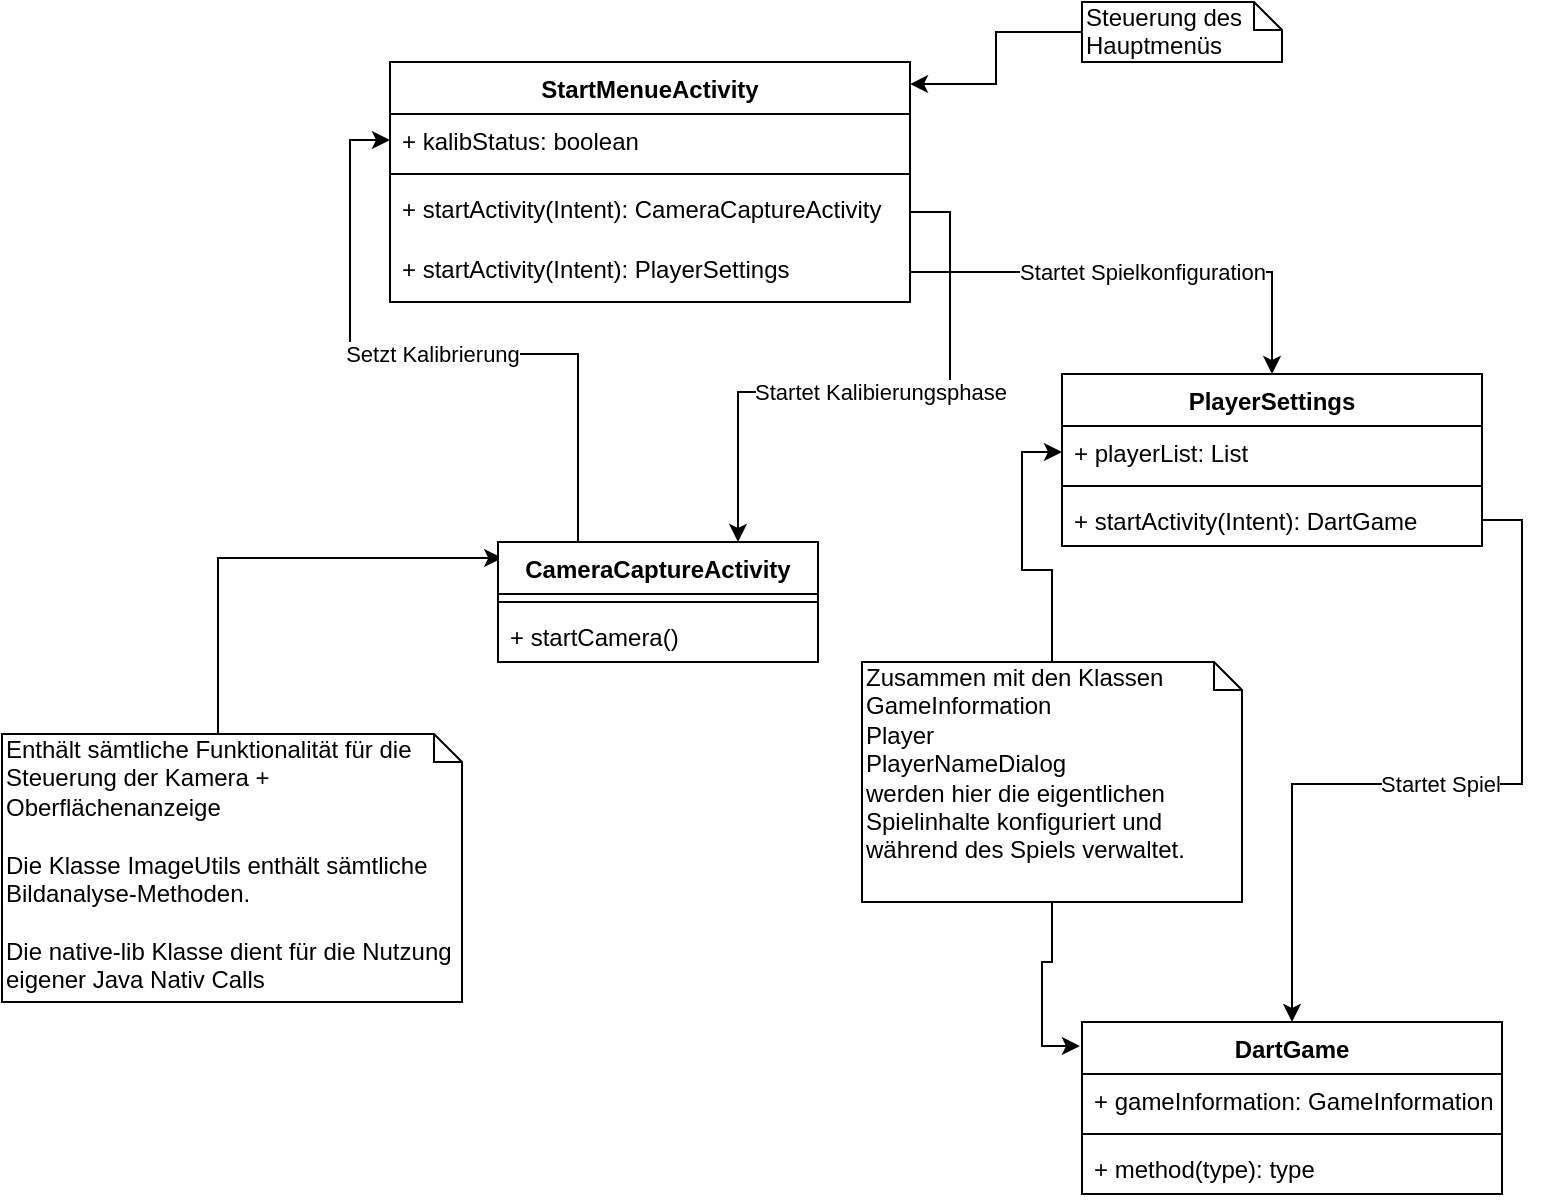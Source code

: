 <mxfile version="13.5.7" type="device" pages="4"><diagram id="C5RBs43oDa-KdzZeNtuy" name="classdiagramm v1"><mxGraphModel dx="1086" dy="806" grid="1" gridSize="10" guides="1" tooltips="1" connect="1" arrows="1" fold="1" page="1" pageScale="1" pageWidth="827" pageHeight="1169" math="0" shadow="0"><root><mxCell id="WIyWlLk6GJQsqaUBKTNV-0"/><mxCell id="WIyWlLk6GJQsqaUBKTNV-1" parent="WIyWlLk6GJQsqaUBKTNV-0"/><mxCell id="XlxyVb9DXTUw4nKg5wmI-33" style="edgeStyle=orthogonalEdgeStyle;rounded=0;orthogonalLoop=1;jettySize=auto;html=1;entryX=0.013;entryY=0.14;entryDx=0;entryDy=0;entryPerimeter=0;exitX=0;exitY=0;exitDx=108;exitDy=0;exitPerimeter=0;" parent="WIyWlLk6GJQsqaUBKTNV-1" source="XlxyVb9DXTUw4nKg5wmI-26" target="XlxyVb9DXTUw4nKg5wmI-18" edge="1"><mxGeometry relative="1" as="geometry"><Array as="points"><mxPoint x="128" y="318"/><mxPoint x="270" y="318"/></Array></mxGeometry></mxCell><mxCell id="XlxyVb9DXTUw4nKg5wmI-26" value="Enthält sämtliche Funktionalität für die Steuerung der Kamera + Oberflächenanzeige&lt;br&gt;&lt;br&gt;Die Klasse ImageUtils enthält sämtliche Bildanalyse-Methoden.&lt;br&gt;&lt;br&gt;Die native-lib Klasse dient für die Nutzung eigener Java Nativ Calls" style="shape=note;whiteSpace=wrap;html=1;size=14;verticalAlign=top;align=left;spacingTop=-6;glass=0;" parent="WIyWlLk6GJQsqaUBKTNV-1" vertex="1"><mxGeometry x="20" y="406" width="230" height="134" as="geometry"/></mxCell><mxCell id="XlxyVb9DXTUw4nKg5wmI-28" value="Startet Spielkonfiguration" style="edgeStyle=orthogonalEdgeStyle;rounded=0;orthogonalLoop=1;jettySize=auto;html=1;entryX=0.5;entryY=0;entryDx=0;entryDy=0;" parent="WIyWlLk6GJQsqaUBKTNV-1" source="XlxyVb9DXTUw4nKg5wmI-27" target="XlxyVb9DXTUw4nKg5wmI-14" edge="1"><mxGeometry relative="1" as="geometry"/></mxCell><mxCell id="XlxyVb9DXTUw4nKg5wmI-29" value="Startet Spiel" style="edgeStyle=orthogonalEdgeStyle;rounded=0;orthogonalLoop=1;jettySize=auto;html=1;" parent="WIyWlLk6GJQsqaUBKTNV-1" source="XlxyVb9DXTUw4nKg5wmI-17" target="XlxyVb9DXTUw4nKg5wmI-22" edge="1"><mxGeometry relative="1" as="geometry"/></mxCell><mxCell id="XlxyVb9DXTUw4nKg5wmI-10" value="StartMenueActivity" style="swimlane;fontStyle=1;align=center;verticalAlign=top;childLayout=stackLayout;horizontal=1;startSize=26;horizontalStack=0;resizeParent=1;resizeParentMax=0;resizeLast=0;collapsible=1;marginBottom=0;glass=0;" parent="WIyWlLk6GJQsqaUBKTNV-1" vertex="1"><mxGeometry x="214" y="70" width="260" height="120" as="geometry"/></mxCell><mxCell id="XlxyVb9DXTUw4nKg5wmI-11" value="+ kalibStatus: boolean" style="text;strokeColor=none;fillColor=none;align=left;verticalAlign=top;spacingLeft=4;spacingRight=4;overflow=hidden;rotatable=0;points=[[0,0.5],[1,0.5]];portConstraint=eastwest;" parent="XlxyVb9DXTUw4nKg5wmI-10" vertex="1"><mxGeometry y="26" width="260" height="26" as="geometry"/></mxCell><mxCell id="XlxyVb9DXTUw4nKg5wmI-12" value="" style="line;strokeWidth=1;fillColor=none;align=left;verticalAlign=middle;spacingTop=-1;spacingLeft=3;spacingRight=3;rotatable=0;labelPosition=right;points=[];portConstraint=eastwest;" parent="XlxyVb9DXTUw4nKg5wmI-10" vertex="1"><mxGeometry y="52" width="260" height="8" as="geometry"/></mxCell><mxCell id="XlxyVb9DXTUw4nKg5wmI-13" value="+ startActivity(Intent): CameraCaptureActivity&#10;" style="text;strokeColor=none;fillColor=none;align=left;verticalAlign=top;spacingLeft=4;spacingRight=4;overflow=hidden;rotatable=0;points=[[0,0.5],[1,0.5]];portConstraint=eastwest;" parent="XlxyVb9DXTUw4nKg5wmI-10" vertex="1"><mxGeometry y="60" width="260" height="30" as="geometry"/></mxCell><mxCell id="XlxyVb9DXTUw4nKg5wmI-27" value="+ startActivity(Intent): PlayerSettings&#10;" style="text;strokeColor=none;fillColor=none;align=left;verticalAlign=top;spacingLeft=4;spacingRight=4;overflow=hidden;rotatable=0;points=[[0,0.5],[1,0.5]];portConstraint=eastwest;" parent="XlxyVb9DXTUw4nKg5wmI-10" vertex="1"><mxGeometry y="90" width="260" height="30" as="geometry"/></mxCell><mxCell id="XlxyVb9DXTUw4nKg5wmI-32" value="Setzt Kalibrierung" style="edgeStyle=orthogonalEdgeStyle;rounded=0;orthogonalLoop=1;jettySize=auto;html=1;entryX=0;entryY=0.5;entryDx=0;entryDy=0;exitX=0.25;exitY=0;exitDx=0;exitDy=0;" parent="WIyWlLk6GJQsqaUBKTNV-1" source="XlxyVb9DXTUw4nKg5wmI-18" target="XlxyVb9DXTUw4nKg5wmI-11" edge="1"><mxGeometry relative="1" as="geometry"/></mxCell><mxCell id="XlxyVb9DXTUw4nKg5wmI-18" value="CameraCaptureActivity" style="swimlane;fontStyle=1;align=center;verticalAlign=top;childLayout=stackLayout;horizontal=1;startSize=26;horizontalStack=0;resizeParent=1;resizeParentMax=0;resizeLast=0;collapsible=1;marginBottom=0;glass=0;" parent="WIyWlLk6GJQsqaUBKTNV-1" vertex="1"><mxGeometry x="268" y="310" width="160" height="60" as="geometry"/></mxCell><mxCell id="XlxyVb9DXTUw4nKg5wmI-20" value="" style="line;strokeWidth=1;fillColor=none;align=left;verticalAlign=middle;spacingTop=-1;spacingLeft=3;spacingRight=3;rotatable=0;labelPosition=right;points=[];portConstraint=eastwest;" parent="XlxyVb9DXTUw4nKg5wmI-18" vertex="1"><mxGeometry y="26" width="160" height="8" as="geometry"/></mxCell><mxCell id="XlxyVb9DXTUw4nKg5wmI-21" value="+ startCamera()" style="text;strokeColor=none;fillColor=none;align=left;verticalAlign=top;spacingLeft=4;spacingRight=4;overflow=hidden;rotatable=0;points=[[0,0.5],[1,0.5]];portConstraint=eastwest;" parent="XlxyVb9DXTUw4nKg5wmI-18" vertex="1"><mxGeometry y="34" width="160" height="26" as="geometry"/></mxCell><mxCell id="XlxyVb9DXTUw4nKg5wmI-31" value="Startet Kalibierungsphase" style="edgeStyle=orthogonalEdgeStyle;rounded=0;orthogonalLoop=1;jettySize=auto;html=1;entryX=0.75;entryY=0;entryDx=0;entryDy=0;" parent="WIyWlLk6GJQsqaUBKTNV-1" source="XlxyVb9DXTUw4nKg5wmI-13" target="XlxyVb9DXTUw4nKg5wmI-18" edge="1"><mxGeometry relative="1" as="geometry"/></mxCell><mxCell id="XlxyVb9DXTUw4nKg5wmI-14" value="PlayerSettings" style="swimlane;fontStyle=1;align=center;verticalAlign=top;childLayout=stackLayout;horizontal=1;startSize=26;horizontalStack=0;resizeParent=1;resizeParentMax=0;resizeLast=0;collapsible=1;marginBottom=0;glass=0;" parent="WIyWlLk6GJQsqaUBKTNV-1" vertex="1"><mxGeometry x="550" y="226" width="210" height="86" as="geometry"/></mxCell><mxCell id="XlxyVb9DXTUw4nKg5wmI-15" value="+ playerList: List" style="text;strokeColor=none;fillColor=none;align=left;verticalAlign=top;spacingLeft=4;spacingRight=4;overflow=hidden;rotatable=0;points=[[0,0.5],[1,0.5]];portConstraint=eastwest;" parent="XlxyVb9DXTUw4nKg5wmI-14" vertex="1"><mxGeometry y="26" width="210" height="26" as="geometry"/></mxCell><mxCell id="XlxyVb9DXTUw4nKg5wmI-16" value="" style="line;strokeWidth=1;fillColor=none;align=left;verticalAlign=middle;spacingTop=-1;spacingLeft=3;spacingRight=3;rotatable=0;labelPosition=right;points=[];portConstraint=eastwest;" parent="XlxyVb9DXTUw4nKg5wmI-14" vertex="1"><mxGeometry y="52" width="210" height="8" as="geometry"/></mxCell><mxCell id="XlxyVb9DXTUw4nKg5wmI-17" value="+ startActivity(Intent): DartGame&#10;" style="text;strokeColor=none;fillColor=none;align=left;verticalAlign=top;spacingLeft=4;spacingRight=4;overflow=hidden;rotatable=0;points=[[0,0.5],[1,0.5]];portConstraint=eastwest;" parent="XlxyVb9DXTUw4nKg5wmI-14" vertex="1"><mxGeometry y="60" width="210" height="26" as="geometry"/></mxCell><mxCell id="XlxyVb9DXTUw4nKg5wmI-35" style="edgeStyle=orthogonalEdgeStyle;rounded=0;orthogonalLoop=1;jettySize=auto;html=1;entryX=1;entryY=0.092;entryDx=0;entryDy=0;entryPerimeter=0;" parent="WIyWlLk6GJQsqaUBKTNV-1" source="XlxyVb9DXTUw4nKg5wmI-34" target="XlxyVb9DXTUw4nKg5wmI-10" edge="1"><mxGeometry relative="1" as="geometry"/></mxCell><mxCell id="XlxyVb9DXTUw4nKg5wmI-34" value="Steuerung des Hauptmenüs" style="shape=note;whiteSpace=wrap;html=1;size=14;verticalAlign=top;align=left;spacingTop=-6;glass=0;" parent="WIyWlLk6GJQsqaUBKTNV-1" vertex="1"><mxGeometry x="560" y="40" width="100" height="30" as="geometry"/></mxCell><mxCell id="XlxyVb9DXTUw4nKg5wmI-38" style="edgeStyle=orthogonalEdgeStyle;rounded=0;orthogonalLoop=1;jettySize=auto;html=1;entryX=0;entryY=0.5;entryDx=0;entryDy=0;" parent="WIyWlLk6GJQsqaUBKTNV-1" source="XlxyVb9DXTUw4nKg5wmI-36" target="XlxyVb9DXTUw4nKg5wmI-15" edge="1"><mxGeometry relative="1" as="geometry"/></mxCell><mxCell id="XlxyVb9DXTUw4nKg5wmI-39" style="edgeStyle=orthogonalEdgeStyle;rounded=0;orthogonalLoop=1;jettySize=auto;html=1;entryX=-0.005;entryY=0.14;entryDx=0;entryDy=0;entryPerimeter=0;" parent="WIyWlLk6GJQsqaUBKTNV-1" source="XlxyVb9DXTUw4nKg5wmI-36" target="XlxyVb9DXTUw4nKg5wmI-22" edge="1"><mxGeometry relative="1" as="geometry"/></mxCell><mxCell id="XlxyVb9DXTUw4nKg5wmI-36" value="Zusammen mit den Klassen&lt;br&gt;&lt;div&gt;GameInformation&lt;/div&gt;&lt;div&gt;Player&lt;/div&gt;&lt;div&gt;PlayerNameDialog&lt;/div&gt;&lt;div&gt;werden hier die eigentlichen Spielinhalte konfiguriert und während des Spiels verwaltet.&lt;/div&gt;" style="shape=note;whiteSpace=wrap;html=1;size=14;verticalAlign=top;align=left;spacingTop=-6;glass=0;" parent="WIyWlLk6GJQsqaUBKTNV-1" vertex="1"><mxGeometry x="450" y="370" width="190" height="120" as="geometry"/></mxCell><mxCell id="XlxyVb9DXTUw4nKg5wmI-22" value="DartGame" style="swimlane;fontStyle=1;align=center;verticalAlign=top;childLayout=stackLayout;horizontal=1;startSize=26;horizontalStack=0;resizeParent=1;resizeParentMax=0;resizeLast=0;collapsible=1;marginBottom=0;glass=0;" parent="WIyWlLk6GJQsqaUBKTNV-1" vertex="1"><mxGeometry x="560" y="550" width="210" height="86" as="geometry"/></mxCell><mxCell id="XlxyVb9DXTUw4nKg5wmI-23" value="+ gameInformation: GameInformation" style="text;strokeColor=none;fillColor=none;align=left;verticalAlign=top;spacingLeft=4;spacingRight=4;overflow=hidden;rotatable=0;points=[[0,0.5],[1,0.5]];portConstraint=eastwest;" parent="XlxyVb9DXTUw4nKg5wmI-22" vertex="1"><mxGeometry y="26" width="210" height="26" as="geometry"/></mxCell><mxCell id="XlxyVb9DXTUw4nKg5wmI-24" value="" style="line;strokeWidth=1;fillColor=none;align=left;verticalAlign=middle;spacingTop=-1;spacingLeft=3;spacingRight=3;rotatable=0;labelPosition=right;points=[];portConstraint=eastwest;" parent="XlxyVb9DXTUw4nKg5wmI-22" vertex="1"><mxGeometry y="52" width="210" height="8" as="geometry"/></mxCell><mxCell id="XlxyVb9DXTUw4nKg5wmI-25" value="+ method(type): type" style="text;strokeColor=none;fillColor=none;align=left;verticalAlign=top;spacingLeft=4;spacingRight=4;overflow=hidden;rotatable=0;points=[[0,0.5],[1,0.5]];portConstraint=eastwest;" parent="XlxyVb9DXTUw4nKg5wmI-22" vertex="1"><mxGeometry y="60" width="210" height="26" as="geometry"/></mxCell></root></mxGraphModel></diagram><diagram id="vXKXfMcOUjvW_cbwqFoH" name="package diagramm v2"><mxGraphModel dx="1084" dy="685" grid="1" gridSize="10" guides="1" tooltips="1" connect="1" arrows="1" fold="1" page="1" pageScale="1" pageWidth="827" pageHeight="1169" math="0" shadow="0"><root><mxCell id="AkvD8uSrFNBfPqRcuAKb-0"/><mxCell id="AkvD8uSrFNBfPqRcuAKb-1" parent="AkvD8uSrFNBfPqRcuAKb-0"/><mxCell id="RqM3-9qz2aIg4_yZEhT0-50" value="Package Diagramm" style="shape=umlFrame;whiteSpace=wrap;html=1;width=190;height=20;fontSize=14;" vertex="1" parent="AkvD8uSrFNBfPqRcuAKb-1"><mxGeometry y="160" width="820" height="350" as="geometry"/></mxCell><mxCell id="RqM3-9qz2aIg4_yZEhT0-44" style="edgeStyle=orthogonalEdgeStyle;rounded=0;orthogonalLoop=1;jettySize=auto;html=1;entryX=0.5;entryY=1;entryDx=0;entryDy=0;entryPerimeter=0;dashed=1;" edge="1" parent="AkvD8uSrFNBfPqRcuAKb-1" source="RqM3-9qz2aIg4_yZEhT0-28" target="RqM3-9qz2aIg4_yZEhT0-41"><mxGeometry relative="1" as="geometry"><Array as="points"><mxPoint x="525" y="230"/><mxPoint x="420" y="230"/></Array></mxGeometry></mxCell><mxCell id="RqM3-9qz2aIg4_yZEhT0-42" style="edgeStyle=orthogonalEdgeStyle;rounded=0;orthogonalLoop=1;jettySize=auto;html=1;entryX=0.5;entryY=1;entryDx=0;entryDy=0;entryPerimeter=0;dashed=1;" edge="1" parent="AkvD8uSrFNBfPqRcuAKb-1" source="RqM3-9qz2aIg4_yZEhT0-27" target="RqM3-9qz2aIg4_yZEhT0-41"><mxGeometry relative="1" as="geometry"><Array as="points"><mxPoint x="115" y="230"/><mxPoint x="420" y="230"/></Array></mxGeometry></mxCell><mxCell id="LNdufyXe3ARfEN_40Nkd-0" style="edgeStyle=orthogonalEdgeStyle;rounded=0;orthogonalLoop=1;jettySize=auto;html=1;entryX=0.5;entryY=0;entryDx=0;entryDy=0;entryPerimeter=0;dashed=1;dashPattern=1 1;startArrow=none;startFill=0;endArrow=none;endFill=0;fontSize=13;" edge="1" parent="AkvD8uSrFNBfPqRcuAKb-1" source="RqM3-9qz2aIg4_yZEhT0-27" target="RqM3-9qz2aIg4_yZEhT0-31"><mxGeometry relative="1" as="geometry"/></mxCell><mxCell id="RqM3-9qz2aIg4_yZEhT0-27" value="activites" style="shape=folder;fontStyle=1;spacingTop=10;tabWidth=40;tabHeight=14;tabPosition=left;html=1;verticalAlign=top;" vertex="1" parent="AkvD8uSrFNBfPqRcuAKb-1"><mxGeometry x="35" y="250" width="160" height="110" as="geometry"/></mxCell><mxCell id="RqM3-9qz2aIg4_yZEhT0-39" style="edgeStyle=orthogonalEdgeStyle;rounded=0;orthogonalLoop=1;jettySize=auto;html=1;entryX=0.5;entryY=0;entryDx=0;entryDy=0;entryPerimeter=0;dashed=1;dashPattern=1 1;endArrow=none;endFill=0;" edge="1" parent="AkvD8uSrFNBfPqRcuAKb-1" source="RqM3-9qz2aIg4_yZEhT0-28" target="RqM3-9qz2aIg4_yZEhT0-36"><mxGeometry relative="1" as="geometry"/></mxCell><mxCell id="RqM3-9qz2aIg4_yZEhT0-28" value="dartdame" style="shape=folder;fontStyle=1;spacingTop=10;tabWidth=40;tabHeight=14;tabPosition=left;html=1;" vertex="1" parent="AkvD8uSrFNBfPqRcuAKb-1"><mxGeometry x="454" y="270" width="130" height="50" as="geometry"/></mxCell><mxCell id="RqM3-9qz2aIg4_yZEhT0-38" style="edgeStyle=orthogonalEdgeStyle;rounded=0;orthogonalLoop=1;jettySize=auto;html=1;entryX=0.5;entryY=0;entryDx=0;entryDy=0;entryPerimeter=0;dashed=1;dashPattern=1 1;endArrow=none;endFill=0;" edge="1" parent="AkvD8uSrFNBfPqRcuAKb-1" source="RqM3-9qz2aIg4_yZEhT0-29" target="RqM3-9qz2aIg4_yZEhT0-33"><mxGeometry relative="1" as="geometry"/></mxCell><mxCell id="RqM3-9qz2aIg4_yZEhT0-43" style="edgeStyle=orthogonalEdgeStyle;rounded=0;orthogonalLoop=1;jettySize=auto;html=1;dashed=1;" edge="1" parent="AkvD8uSrFNBfPqRcuAKb-1" source="RqM3-9qz2aIg4_yZEhT0-29"><mxGeometry relative="1" as="geometry"><mxPoint x="420" y="210" as="targetPoint"/><Array as="points"><mxPoint x="315" y="230"/><mxPoint x="420" y="230"/></Array></mxGeometry></mxCell><mxCell id="RqM3-9qz2aIg4_yZEhT0-29" value="imagerecognition" style="shape=folder;fontStyle=1;spacingTop=10;tabWidth=40;tabHeight=14;tabPosition=left;html=1;" vertex="1" parent="AkvD8uSrFNBfPqRcuAKb-1"><mxGeometry x="250" y="270" width="130" height="50" as="geometry"/></mxCell><mxCell id="RqM3-9qz2aIg4_yZEhT0-40" style="edgeStyle=orthogonalEdgeStyle;rounded=0;orthogonalLoop=1;jettySize=auto;html=1;entryX=0.5;entryY=0;entryDx=0;entryDy=0;entryPerimeter=0;dashed=1;dashPattern=1 1;endArrow=none;endFill=0;" edge="1" parent="AkvD8uSrFNBfPqRcuAKb-1" source="RqM3-9qz2aIg4_yZEhT0-30" target="RqM3-9qz2aIg4_yZEhT0-34"><mxGeometry relative="1" as="geometry"/></mxCell><mxCell id="RqM3-9qz2aIg4_yZEhT0-30" value="utils" style="shape=folder;fontStyle=1;spacingTop=10;tabWidth=40;tabHeight=14;tabPosition=left;html=1;" vertex="1" parent="AkvD8uSrFNBfPqRcuAKb-1"><mxGeometry x="649" y="270" width="130" height="50" as="geometry"/></mxCell><mxCell id="RqM3-9qz2aIg4_yZEhT0-31" value="&lt;span&gt;- alle Aktivitäten welche &lt;br&gt;direkte für die Steuerung der Oberflächen zuständig sind&lt;br&gt;- das Sub-Paket dialogs enthält Elemente für Nutzerdialoge&lt;br&gt;&lt;/span&gt;" style="shape=note;whiteSpace=wrap;html=1;size=14;verticalAlign=top;align=left;spacingTop=-6;fillColor=#fff2cc;strokeColor=#d6b656;" vertex="1" parent="AkvD8uSrFNBfPqRcuAKb-1"><mxGeometry x="30" y="400" width="170" height="90" as="geometry"/></mxCell><mxCell id="RqM3-9qz2aIg4_yZEhT0-33" value="- ausgelagerte und wiederverwendbare Algorithmen für Bildanalyse bzw. der Punkteberechnung" style="shape=note;whiteSpace=wrap;html=1;size=14;verticalAlign=top;align=left;spacingTop=-6;fillColor=#fff2cc;strokeColor=#d6b656;" vertex="1" parent="AkvD8uSrFNBfPqRcuAKb-1"><mxGeometry x="230" y="405" width="170" height="90" as="geometry"/></mxCell><mxCell id="RqM3-9qz2aIg4_yZEhT0-34" value="- kleinere wiederverwendbare Hilfskonstrukte für die Oberflächenelemente&lt;br&gt;- Persistierung des aktuellen Dartspiels für eine Wiederaufnahme" style="shape=note;whiteSpace=wrap;html=1;size=14;verticalAlign=top;align=left;spacingTop=-6;fillColor=#fff2cc;strokeColor=#d6b656;" vertex="1" parent="AkvD8uSrFNBfPqRcuAKb-1"><mxGeometry x="624" y="395" width="180" height="90" as="geometry"/></mxCell><mxCell id="RqM3-9qz2aIg4_yZEhT0-35" value="dialogs" style="shape=folder;fontStyle=1;spacingTop=10;tabWidth=40;tabHeight=14;tabPosition=left;html=1;" vertex="1" parent="AkvD8uSrFNBfPqRcuAKb-1"><mxGeometry x="50" y="290" width="130" height="50" as="geometry"/></mxCell><mxCell id="RqM3-9qz2aIg4_yZEhT0-36" value="- Regelwerk zum Spielen&lt;br&gt;- Status des aktuellen Spiels" style="shape=note;whiteSpace=wrap;html=1;size=14;verticalAlign=top;align=left;spacingTop=-6;fillColor=#fff2cc;strokeColor=#d6b656;" vertex="1" parent="AkvD8uSrFNBfPqRcuAKb-1"><mxGeometry x="434" y="395" width="170" height="90" as="geometry"/></mxCell><mxCell id="RqM3-9qz2aIg4_yZEhT0-41" value="dartstracker" style="shape=folder;fontStyle=1;spacingTop=10;tabWidth=40;tabHeight=14;tabPosition=left;html=1;verticalAlign=top;" vertex="1" parent="AkvD8uSrFNBfPqRcuAKb-1"><mxGeometry x="340" y="170" width="160" height="40" as="geometry"/></mxCell><mxCell id="RqM3-9qz2aIg4_yZEhT0-45" style="edgeStyle=orthogonalEdgeStyle;rounded=0;orthogonalLoop=1;jettySize=auto;html=1;entryX=0.5;entryY=1;entryDx=0;entryDy=0;entryPerimeter=0;dashed=1;" edge="1" parent="AkvD8uSrFNBfPqRcuAKb-1" source="RqM3-9qz2aIg4_yZEhT0-30" target="RqM3-9qz2aIg4_yZEhT0-41"><mxGeometry relative="1" as="geometry"><Array as="points"><mxPoint x="715" y="230"/><mxPoint x="420" y="230"/></Array></mxGeometry></mxCell><mxCell id="RqM3-9qz2aIg4_yZEhT0-48" value="&lt;&lt;merge&gt;&gt;" style="text;align=center;fontStyle=0;verticalAlign=middle;spacingLeft=3;spacingRight=3;strokeColor=none;rotatable=0;points=[[0,0.5],[1,0.5]];portConstraint=eastwest;" vertex="1" parent="AkvD8uSrFNBfPqRcuAKb-1"><mxGeometry x="380" y="230" width="80" height="26" as="geometry"/></mxCell></root></mxGraphModel></diagram><diagram id="dQLKdFwwPeFqT-OguCt_" name="package activities"><mxGraphModel dx="1084" dy="685" grid="1" gridSize="10" guides="1" tooltips="1" connect="1" arrows="1" fold="1" page="1" pageScale="1" pageWidth="827" pageHeight="1169" math="0" shadow="0"><root><mxCell id="HZwKLFGuc-NNP5FFxxh_-0"/><mxCell id="HZwKLFGuc-NNP5FFxxh_-1" parent="HZwKLFGuc-NNP5FFxxh_-0"/><mxCell id="nHR0Nc-biVq2C3P1QlBe-30" value="StartMenueActivity" style="swimlane;fontStyle=0;childLayout=stackLayout;horizontal=1;startSize=26;fillColor=none;horizontalStack=0;resizeParent=1;resizeParentMax=0;resizeLast=0;collapsible=1;marginBottom=0;fontSize=13;" vertex="1" parent="HZwKLFGuc-NNP5FFxxh_-1"><mxGeometry x="80" y="250" width="240" height="78" as="geometry"><mxRectangle x="100" y="210" width="180" height="26" as="alternateBounds"/></mxGeometry></mxCell><mxCell id="nHR0Nc-biVq2C3P1QlBe-31" value="+ startActivity(): CameraCalibrationActivity" style="text;strokeColor=none;fillColor=none;align=left;verticalAlign=top;spacingLeft=4;spacingRight=4;overflow=hidden;rotatable=0;points=[[0,0.5],[1,0.5]];portConstraint=eastwest;labelBorderColor=none;" vertex="1" parent="nHR0Nc-biVq2C3P1QlBe-30"><mxGeometry y="26" width="240" height="26" as="geometry"/></mxCell><mxCell id="nHR0Nc-biVq2C3P1QlBe-32" value="+ startActivity(): PlayerSettingsActivity" style="text;strokeColor=none;fillColor=none;align=left;verticalAlign=top;spacingLeft=4;spacingRight=4;overflow=hidden;rotatable=0;points=[[0,0.5],[1,0.5]];portConstraint=eastwest;" vertex="1" parent="nHR0Nc-biVq2C3P1QlBe-30"><mxGeometry y="52" width="240" height="26" as="geometry"/></mxCell><mxCell id="1Qgxg7niw9uUlsKwEstP-1" style="edgeStyle=orthogonalEdgeStyle;rounded=0;orthogonalLoop=1;jettySize=auto;html=1;dashed=1;dashPattern=1 1;startArrow=none;startFill=0;endArrow=none;endFill=0;fontSize=13;" edge="1" parent="HZwKLFGuc-NNP5FFxxh_-1" source="nHR0Nc-biVq2C3P1QlBe-26" target="dTKIUrdCo2ewnftRbbWt-18"><mxGeometry relative="1" as="geometry"/></mxCell><mxCell id="nHR0Nc-biVq2C3P1QlBe-26" value="PlayerSettingsActivity" style="swimlane;fontStyle=0;childLayout=stackLayout;horizontal=1;startSize=26;fillColor=none;horizontalStack=0;resizeParent=1;resizeParentMax=0;resizeLast=0;collapsible=1;marginBottom=0;fontSize=13;" vertex="1" parent="HZwKLFGuc-NNP5FFxxh_-1"><mxGeometry x="100" y="450" width="180" height="78" as="geometry"><mxRectangle x="100" y="210" width="180" height="26" as="alternateBounds"/></mxGeometry></mxCell><mxCell id="nHR0Nc-biVq2C3P1QlBe-27" value="+ createPlayerCarView():" style="text;strokeColor=none;fillColor=none;align=left;verticalAlign=top;spacingLeft=4;spacingRight=4;overflow=hidden;rotatable=0;points=[[0,0.5],[1,0.5]];portConstraint=eastwest;" vertex="1" parent="nHR0Nc-biVq2C3P1QlBe-26"><mxGeometry y="26" width="180" height="26" as="geometry"/></mxCell><mxCell id="nHR0Nc-biVq2C3P1QlBe-28" value="+ openDeletePlayerDialog()" style="text;strokeColor=none;fillColor=none;align=left;verticalAlign=top;spacingLeft=4;spacingRight=4;overflow=hidden;rotatable=0;points=[[0,0.5],[1,0.5]];portConstraint=eastwest;" vertex="1" parent="nHR0Nc-biVq2C3P1QlBe-26"><mxGeometry y="52" width="180" height="26" as="geometry"/></mxCell><mxCell id="dTKIUrdCo2ewnftRbbWt-9" value="" style="endArrow=classic;html=1;fontSize=13;exitX=0;exitY=0.5;exitDx=0;exitDy=0;entryX=0;entryY=0.25;entryDx=0;entryDy=0;rounded=0;startArrow=classic;startFill=1;" edge="1" parent="HZwKLFGuc-NNP5FFxxh_-1" source="nHR0Nc-biVq2C3P1QlBe-32" target="nHR0Nc-biVq2C3P1QlBe-26"><mxGeometry width="50" height="50" relative="1" as="geometry"><mxPoint x="390" y="450" as="sourcePoint"/><mxPoint x="440" y="400" as="targetPoint"/><Array as="points"><mxPoint x="60" y="315"/><mxPoint x="60" y="470"/></Array></mxGeometry></mxCell><mxCell id="dTKIUrdCo2ewnftRbbWt-10" value="Spieleinstellungen&lt;br&gt;starten / speichern" style="edgeLabel;html=1;align=center;verticalAlign=middle;resizable=0;points=[];fontSize=13;" vertex="1" connectable="0" parent="dTKIUrdCo2ewnftRbbWt-9"><mxGeometry x="-0.349" relative="1" as="geometry"><mxPoint x="60" y="25" as="offset"/></mxGeometry></mxCell><mxCell id="dTKIUrdCo2ewnftRbbWt-13" value="" style="endArrow=classic;html=1;fontSize=13;exitX=1;exitY=0.5;exitDx=0;exitDy=0;entryX=0;entryY=0.25;entryDx=0;entryDy=0;rounded=0;" edge="1" parent="HZwKLFGuc-NNP5FFxxh_-1" source="nHR0Nc-biVq2C3P1QlBe-31" target="nHR0Nc-biVq2C3P1QlBe-1"><mxGeometry width="50" height="50" relative="1" as="geometry"><mxPoint x="90" y="325" as="sourcePoint"/><mxPoint x="110" y="479.5" as="targetPoint"/></mxGeometry></mxCell><mxCell id="dTKIUrdCo2ewnftRbbWt-14" value="Startet Kalibriermodus" style="edgeLabel;html=1;align=center;verticalAlign=middle;resizable=0;points=[];fontSize=13;" vertex="1" connectable="0" parent="dTKIUrdCo2ewnftRbbWt-13"><mxGeometry x="-0.349" relative="1" as="geometry"><mxPoint x="19.52" y="-29" as="offset"/></mxGeometry></mxCell><mxCell id="dTKIUrdCo2ewnftRbbWt-15" value="" style="endArrow=classic;html=1;fontSize=13;exitX=0;exitY=0.5;exitDx=0;exitDy=0;entryX=0.5;entryY=0;entryDx=0;entryDy=0;rounded=0;" edge="1" parent="HZwKLFGuc-NNP5FFxxh_-1" source="nHR0Nc-biVq2C3P1QlBe-3" target="nHR0Nc-biVq2C3P1QlBe-22"><mxGeometry width="50" height="50" relative="1" as="geometry"><mxPoint x="330" y="299.0" as="sourcePoint"/><mxPoint x="540" y="279.5" as="targetPoint"/><Array as="points"><mxPoint x="420" y="335"/></Array></mxGeometry></mxCell><mxCell id="dTKIUrdCo2ewnftRbbWt-16" value="Startet Spielmodus" style="edgeLabel;html=1;align=center;verticalAlign=middle;resizable=0;points=[];fontSize=13;" vertex="1" connectable="0" parent="dTKIUrdCo2ewnftRbbWt-15"><mxGeometry x="-0.349" relative="1" as="geometry"><mxPoint x="-36.9" y="45" as="offset"/></mxGeometry></mxCell><mxCell id="dTKIUrdCo2ewnftRbbWt-20" style="edgeStyle=orthogonalEdgeStyle;rounded=0;orthogonalLoop=1;jettySize=auto;html=1;entryX=0.5;entryY=0;entryDx=0;entryDy=0;entryPerimeter=0;startArrow=none;startFill=0;fontSize=13;endArrow=none;endFill=0;dashed=1;dashPattern=1 1;" edge="1" parent="HZwKLFGuc-NNP5FFxxh_-1" source="nHR0Nc-biVq2C3P1QlBe-1" target="dTKIUrdCo2ewnftRbbWt-19"><mxGeometry relative="1" as="geometry"/></mxCell><mxCell id="nHR0Nc-biVq2C3P1QlBe-1" value="CameraCalibrationActivity" style="swimlane;fontStyle=0;childLayout=stackLayout;horizontal=1;startSize=26;fillColor=none;horizontalStack=0;resizeParent=1;resizeParentMax=0;resizeLast=0;collapsible=1;marginBottom=0;fontSize=13;" vertex="1" parent="HZwKLFGuc-NNP5FFxxh_-1"><mxGeometry x="530" y="270" width="200" height="78" as="geometry"><mxRectangle x="100" y="210" width="180" height="26" as="alternateBounds"/></mxGeometry></mxCell><mxCell id="nHR0Nc-biVq2C3P1QlBe-2" value="+ startCamera():" style="text;strokeColor=none;fillColor=none;align=left;verticalAlign=top;spacingLeft=4;spacingRight=4;overflow=hidden;rotatable=0;points=[[0,0.5],[1,0.5]];portConstraint=eastwest;" vertex="1" parent="nHR0Nc-biVq2C3P1QlBe-1"><mxGeometry y="26" width="200" height="26" as="geometry"/></mxCell><mxCell id="nHR0Nc-biVq2C3P1QlBe-3" value="+ startActivity(): DartGameActivity" style="text;strokeColor=none;fillColor=none;align=left;verticalAlign=top;spacingLeft=4;spacingRight=4;overflow=hidden;rotatable=0;points=[[0,0.5],[1,0.5]];portConstraint=eastwest;" vertex="1" parent="nHR0Nc-biVq2C3P1QlBe-1"><mxGeometry y="52" width="200" height="26" as="geometry"/></mxCell><mxCell id="1Qgxg7niw9uUlsKwEstP-0" style="edgeStyle=orthogonalEdgeStyle;rounded=0;orthogonalLoop=1;jettySize=auto;html=1;dashed=1;dashPattern=1 1;startArrow=none;startFill=0;endArrow=none;endFill=0;fontSize=13;" edge="1" parent="HZwKLFGuc-NNP5FFxxh_-1" source="nHR0Nc-biVq2C3P1QlBe-22" target="dTKIUrdCo2ewnftRbbWt-17"><mxGeometry relative="1" as="geometry"/></mxCell><mxCell id="nHR0Nc-biVq2C3P1QlBe-22" value="DartGameActivity" style="swimlane;fontStyle=0;childLayout=stackLayout;horizontal=1;startSize=26;fillColor=none;horizontalStack=0;resizeParent=1;resizeParentMax=0;resizeLast=0;collapsible=1;marginBottom=0;fontSize=13;" vertex="1" parent="HZwKLFGuc-NNP5FFxxh_-1"><mxGeometry x="330" y="450" width="180" height="78" as="geometry"><mxRectangle x="100" y="210" width="180" height="26" as="alternateBounds"/></mxGeometry></mxCell><mxCell id="nHR0Nc-biVq2C3P1QlBe-24" value="+ startCamera():" style="text;strokeColor=none;fillColor=none;align=left;verticalAlign=top;spacingLeft=4;spacingRight=4;overflow=hidden;rotatable=0;points=[[0,0.5],[1,0.5]];portConstraint=eastwest;" vertex="1" parent="nHR0Nc-biVq2C3P1QlBe-22"><mxGeometry y="26" width="180" height="26" as="geometry"/></mxCell><mxCell id="nHR0Nc-biVq2C3P1QlBe-23" value="+ openWinnerDialog():" style="text;strokeColor=none;fillColor=none;align=left;verticalAlign=top;spacingLeft=4;spacingRight=4;overflow=hidden;rotatable=0;points=[[0,0.5],[1,0.5]];portConstraint=eastwest;" vertex="1" parent="nHR0Nc-biVq2C3P1QlBe-22"><mxGeometry y="52" width="180" height="26" as="geometry"/></mxCell><mxCell id="dTKIUrdCo2ewnftRbbWt-17" value="- enthält die Steuerungslogik für die &quot;Taschenrechner&quot;-Oberfläche&lt;br&gt;- hier laufen die wesentlichen Bildanalysen und Punkteberechnungen" style="shape=note;whiteSpace=wrap;html=1;backgroundOutline=1;darkOpacity=0.05;fontSize=12;align=left;size=12;verticalAlign=top;fillColor=#fff2cc;strokeColor=#d6b656;" vertex="1" parent="HZwKLFGuc-NNP5FFxxh_-1"><mxGeometry x="310" y="570" width="220" height="70" as="geometry"/></mxCell><mxCell id="dTKIUrdCo2ewnftRbbWt-18" value="- Lesen und Speichern von Spieleinstellungen" style="shape=note;whiteSpace=wrap;html=1;backgroundOutline=1;darkOpacity=0.05;fontSize=12;align=left;size=12;verticalAlign=top;fillColor=#fff2cc;strokeColor=#d6b656;" vertex="1" parent="HZwKLFGuc-NNP5FFxxh_-1"><mxGeometry x="105" y="570" width="170" height="52" as="geometry"/></mxCell><mxCell id="dTKIUrdCo2ewnftRbbWt-19" value="- enthält die Funktionen zur Kalibrierung der Kamera" style="shape=note;whiteSpace=wrap;html=1;backgroundOutline=1;darkOpacity=0.05;fontSize=12;align=left;size=12;verticalAlign=top;fillColor=#fff2cc;strokeColor=#d6b656;" vertex="1" parent="HZwKLFGuc-NNP5FFxxh_-1"><mxGeometry x="550" y="398" width="160" height="52" as="geometry"/></mxCell><mxCell id="fwKY7qHRD5a3JgTXeLhJ-0" value="Class Diagramm Activities" style="shape=umlFrame;whiteSpace=wrap;html=1;width=190;height=20;fontSize=14;" vertex="1" parent="HZwKLFGuc-NNP5FFxxh_-1"><mxGeometry x="4" y="210" width="820" height="440" as="geometry"/></mxCell></root></mxGraphModel></diagram><diagram id="7-FIQ9Be9a97mMKBnIgq" name="Testaufbau"><mxGraphModel dx="-206" dy="461" grid="1" gridSize="10" guides="1" tooltips="1" connect="1" arrows="1" fold="1" page="1" pageScale="1" pageWidth="827" pageHeight="1169" math="0" shadow="0"><root><mxCell id="XvJqTSoi1gW39XqQsD-K-0"/><mxCell id="XvJqTSoi1gW39XqQsD-K-1" parent="XvJqTSoi1gW39XqQsD-K-0"/><mxCell id="XvJqTSoi1gW39XqQsD-K-3" value="" style="image;html=1;image=img/lib/clip_art/telecommunication/iPhone_128x128.png" vertex="1" parent="XvJqTSoi1gW39XqQsD-K-1"><mxGeometry x="1260" y="290" width="80" height="80" as="geometry"/></mxCell></root></mxGraphModel></diagram></mxfile>